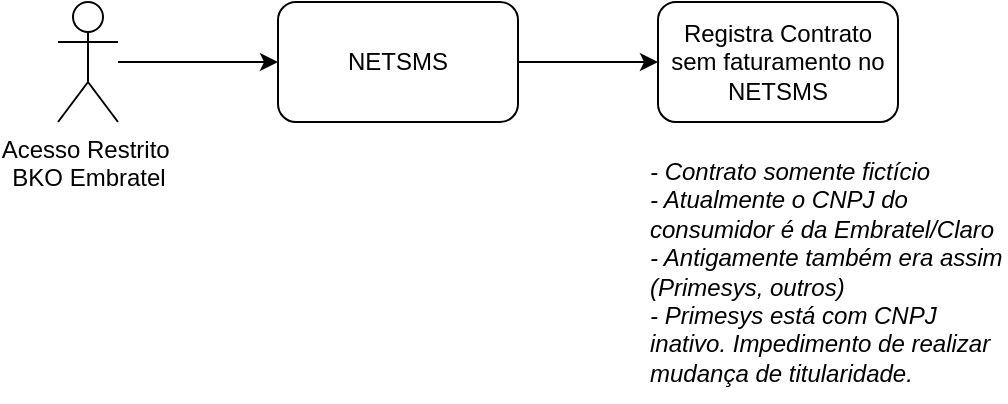 <mxfile version="28.1.0">
  <diagram name="Página-1" id="O9E3QVRjLYlltCBO5CC2">
    <mxGraphModel dx="1042" dy="561" grid="1" gridSize="10" guides="1" tooltips="1" connect="1" arrows="1" fold="1" page="1" pageScale="1" pageWidth="827" pageHeight="1169" math="0" shadow="0">
      <root>
        <mxCell id="0" />
        <mxCell id="1" parent="0" />
        <mxCell id="G7d9W_WRkZ0tDgpjF5aS-5" style="edgeStyle=orthogonalEdgeStyle;rounded=0;orthogonalLoop=1;jettySize=auto;html=1;" edge="1" parent="1" source="G7d9W_WRkZ0tDgpjF5aS-1" target="G7d9W_WRkZ0tDgpjF5aS-4">
          <mxGeometry relative="1" as="geometry" />
        </mxCell>
        <mxCell id="G7d9W_WRkZ0tDgpjF5aS-1" value="NETSMS" style="rounded=1;whiteSpace=wrap;html=1;" vertex="1" parent="1">
          <mxGeometry x="140" y="20" width="120" height="60" as="geometry" />
        </mxCell>
        <mxCell id="G7d9W_WRkZ0tDgpjF5aS-3" style="edgeStyle=orthogonalEdgeStyle;rounded=0;orthogonalLoop=1;jettySize=auto;html=1;entryX=0;entryY=0.5;entryDx=0;entryDy=0;" edge="1" parent="1" source="G7d9W_WRkZ0tDgpjF5aS-2" target="G7d9W_WRkZ0tDgpjF5aS-1">
          <mxGeometry relative="1" as="geometry" />
        </mxCell>
        <mxCell id="G7d9W_WRkZ0tDgpjF5aS-2" value="Acesso Restrito&amp;nbsp;&lt;div&gt;BKO Embratel&lt;/div&gt;" style="shape=umlActor;verticalLabelPosition=bottom;verticalAlign=top;html=1;outlineConnect=0;" vertex="1" parent="1">
          <mxGeometry x="30" y="20" width="30" height="60" as="geometry" />
        </mxCell>
        <mxCell id="G7d9W_WRkZ0tDgpjF5aS-4" value="Registra Contrato sem faturamento no NETSMS" style="rounded=1;whiteSpace=wrap;html=1;" vertex="1" parent="1">
          <mxGeometry x="330" y="20" width="120" height="60" as="geometry" />
        </mxCell>
        <mxCell id="G7d9W_WRkZ0tDgpjF5aS-6" value="- Contrato somente fictício&lt;div&gt;- Atualmente o CNPJ do consumidor é da Embratel/Claro&lt;/div&gt;&lt;div&gt;- Antigamente também era assim (Primesys, outros)&lt;/div&gt;&lt;div&gt;- Primesys está com CNPJ inativo. Impedimento de realizar mudança de titularidade.&lt;/div&gt;" style="text;html=1;align=left;verticalAlign=middle;whiteSpace=wrap;rounded=0;fontStyle=2" vertex="1" parent="1">
          <mxGeometry x="324" y="90" width="180" height="130" as="geometry" />
        </mxCell>
      </root>
    </mxGraphModel>
  </diagram>
</mxfile>
